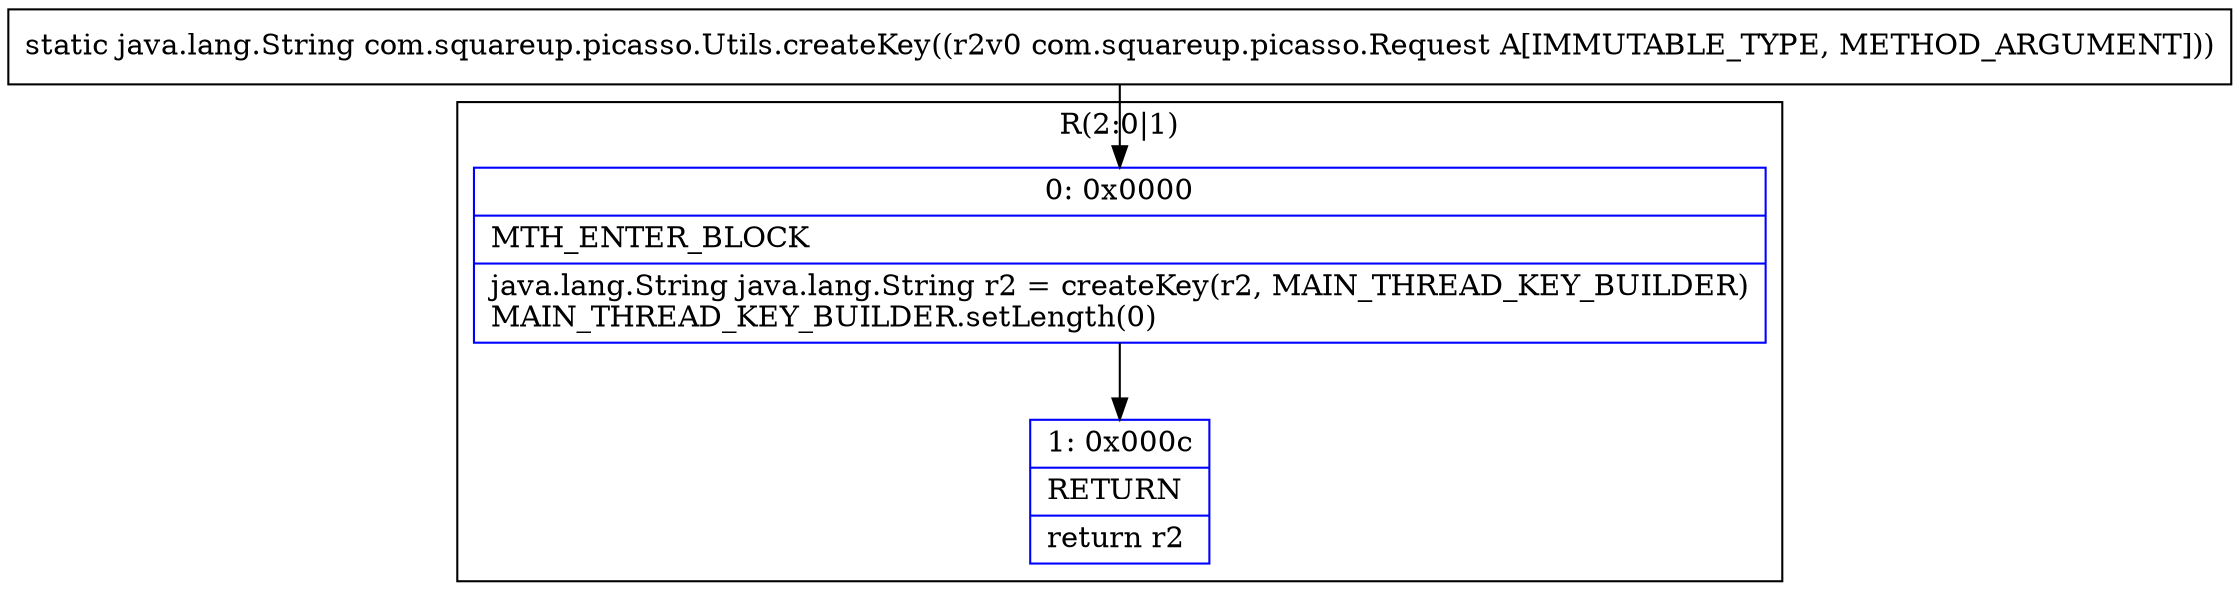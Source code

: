digraph "CFG forcom.squareup.picasso.Utils.createKey(Lcom\/squareup\/picasso\/Request;)Ljava\/lang\/String;" {
subgraph cluster_Region_362710892 {
label = "R(2:0|1)";
node [shape=record,color=blue];
Node_0 [shape=record,label="{0\:\ 0x0000|MTH_ENTER_BLOCK\l|java.lang.String java.lang.String r2 = createKey(r2, MAIN_THREAD_KEY_BUILDER)\lMAIN_THREAD_KEY_BUILDER.setLength(0)\l}"];
Node_1 [shape=record,label="{1\:\ 0x000c|RETURN\l|return r2\l}"];
}
MethodNode[shape=record,label="{static java.lang.String com.squareup.picasso.Utils.createKey((r2v0 com.squareup.picasso.Request A[IMMUTABLE_TYPE, METHOD_ARGUMENT])) }"];
MethodNode -> Node_0;
Node_0 -> Node_1;
}

